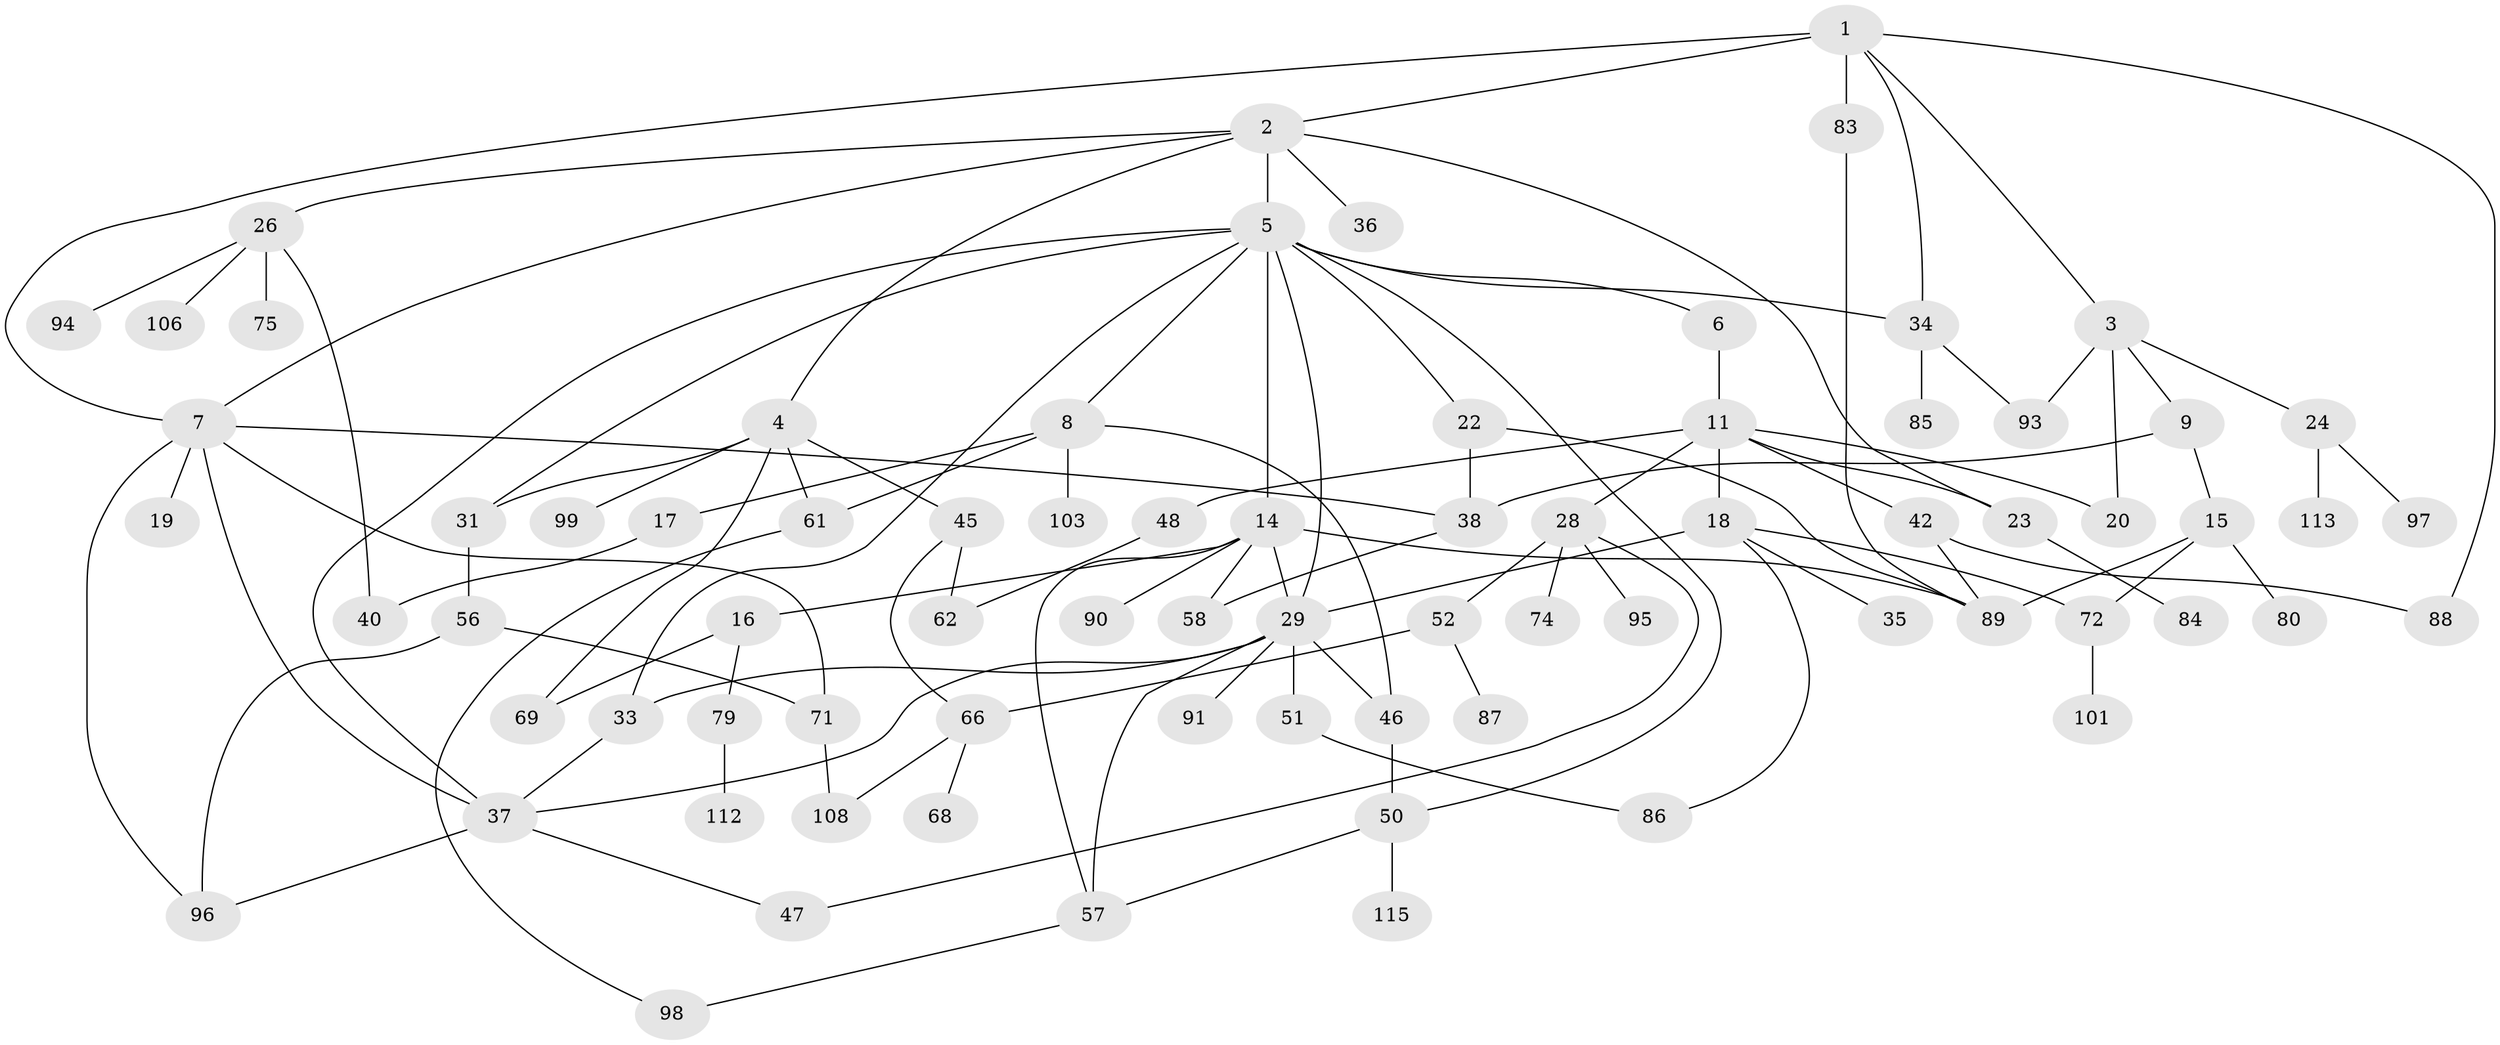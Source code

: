 // original degree distribution, {7: 0.017391304347826087, 6: 0.05217391304347826, 9: 0.008695652173913044, 3: 0.20869565217391303, 4: 0.1391304347826087, 8: 0.008695652173913044, 1: 0.2608695652173913, 2: 0.2956521739130435, 5: 0.008695652173913044}
// Generated by graph-tools (version 1.1) at 2025/41/03/06/25 10:41:26]
// undirected, 76 vertices, 112 edges
graph export_dot {
graph [start="1"]
  node [color=gray90,style=filled];
  1 [super="+13"];
  2 [super="+10"];
  3 [super="+92"];
  4 [super="+32"];
  5 [super="+27"];
  6 [super="+12"];
  7 [super="+73"];
  8 [super="+41"];
  9;
  11 [super="+25"];
  14 [super="+76"];
  15 [super="+49"];
  16;
  17;
  18 [super="+21"];
  19 [super="+81"];
  20 [super="+100"];
  22;
  23 [super="+65"];
  24 [super="+70"];
  26 [super="+30"];
  28 [super="+44"];
  29 [super="+63"];
  31;
  33 [super="+77"];
  34 [super="+64"];
  35;
  36;
  37 [super="+39"];
  38 [super="+55"];
  40 [super="+43"];
  42 [super="+59"];
  45 [super="+111"];
  46;
  47;
  48;
  50 [super="+114"];
  51 [super="+54"];
  52 [super="+53"];
  56 [super="+60"];
  57 [super="+105"];
  58 [super="+104"];
  61 [super="+102"];
  62;
  66 [super="+67"];
  68;
  69 [super="+78"];
  71;
  72 [super="+109"];
  74;
  75;
  79 [super="+82"];
  80;
  83;
  84 [super="+107"];
  85;
  86;
  87;
  88;
  89 [super="+110"];
  90;
  91;
  93;
  94;
  95;
  96;
  97;
  98;
  99;
  101;
  103;
  106;
  108;
  112;
  113;
  115;
  1 -- 2;
  1 -- 3;
  1 -- 7 [weight=2];
  1 -- 34;
  1 -- 83;
  1 -- 88;
  2 -- 4;
  2 -- 5;
  2 -- 23;
  2 -- 36;
  2 -- 26;
  2 -- 7;
  3 -- 9;
  3 -- 20;
  3 -- 24;
  3 -- 93;
  4 -- 45;
  4 -- 99;
  4 -- 31;
  4 -- 61;
  4 -- 69;
  5 -- 6;
  5 -- 8;
  5 -- 14;
  5 -- 22;
  5 -- 31;
  5 -- 50;
  5 -- 29;
  5 -- 33;
  5 -- 34;
  5 -- 37;
  6 -- 11;
  7 -- 19;
  7 -- 38;
  7 -- 96;
  7 -- 71;
  7 -- 37;
  8 -- 17;
  8 -- 46;
  8 -- 61;
  8 -- 103;
  9 -- 15;
  9 -- 38;
  11 -- 18;
  11 -- 28;
  11 -- 42;
  11 -- 48;
  11 -- 23;
  11 -- 20;
  14 -- 16;
  14 -- 57;
  14 -- 90;
  14 -- 89;
  14 -- 29;
  14 -- 58;
  15 -- 80;
  15 -- 89;
  15 -- 72;
  16 -- 69;
  16 -- 79;
  17 -- 40;
  18 -- 29;
  18 -- 35;
  18 -- 72;
  18 -- 86;
  22 -- 38;
  22 -- 89;
  23 -- 84;
  24 -- 97;
  24 -- 113;
  26 -- 106;
  26 -- 75;
  26 -- 94;
  26 -- 40;
  28 -- 95;
  28 -- 47;
  28 -- 74;
  28 -- 52;
  29 -- 51;
  29 -- 91;
  29 -- 57;
  29 -- 46;
  29 -- 33;
  29 -- 37;
  31 -- 56;
  33 -- 37;
  34 -- 85;
  34 -- 93;
  37 -- 96;
  37 -- 47;
  38 -- 58;
  42 -- 88;
  42 -- 89;
  45 -- 62;
  45 -- 66;
  46 -- 50;
  48 -- 62;
  50 -- 115;
  50 -- 57;
  51 -- 86;
  52 -- 87;
  52 -- 66;
  56 -- 71 [weight=2];
  56 -- 96;
  57 -- 98;
  61 -- 98;
  66 -- 108;
  66 -- 68;
  71 -- 108;
  72 -- 101;
  79 -- 112;
  83 -- 89;
}
